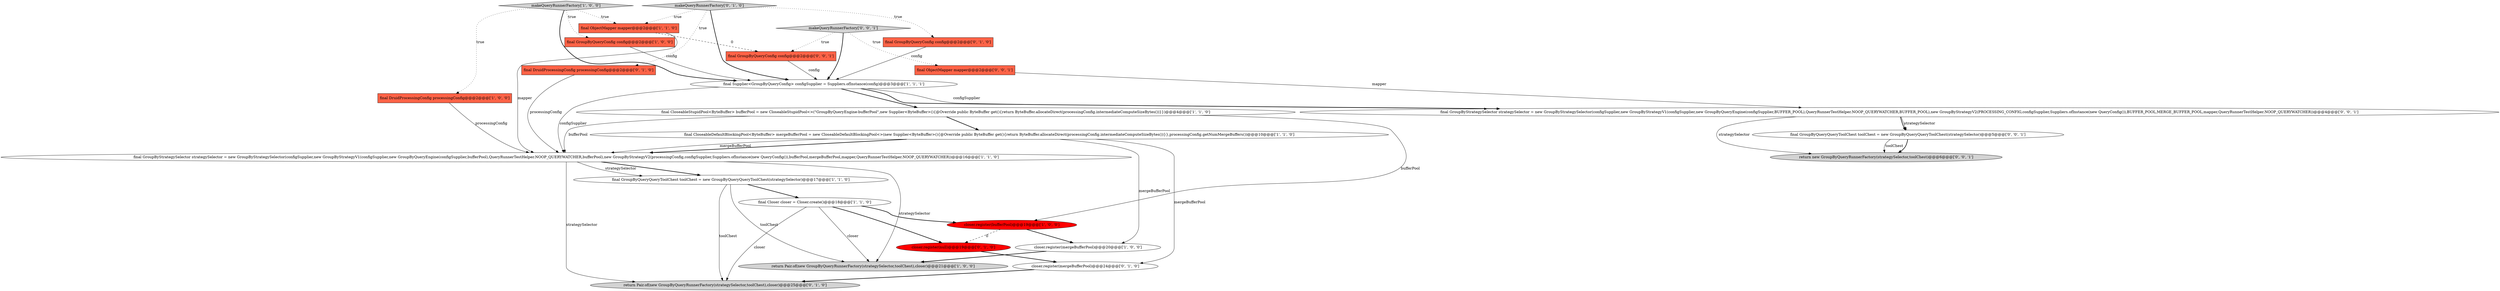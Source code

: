 digraph {
4 [style = filled, label = "makeQueryRunnerFactory['1', '0', '0']", fillcolor = lightgray, shape = diamond image = "AAA0AAABBB1BBB"];
1 [style = filled, label = "closer.register(bufferPool)@@@19@@@['1', '0', '0']", fillcolor = red, shape = ellipse image = "AAA1AAABBB1BBB"];
3 [style = filled, label = "final CloseableStupidPool<ByteBuffer> bufferPool = new CloseableStupidPool<>(\"GroupByQueryEngine-bufferPool\",new Supplier<ByteBuffer>(){@Override public ByteBuffer get(){return ByteBuffer.allocateDirect(processingConfig.intermediateComputeSizeBytes())}})@@@4@@@['1', '1', '0']", fillcolor = white, shape = ellipse image = "AAA0AAABBB1BBB"];
14 [style = filled, label = "closer.register(null)@@@19@@@['0', '1', '0']", fillcolor = red, shape = ellipse image = "AAA1AAABBB2BBB"];
19 [style = filled, label = "final ObjectMapper mapper@@@2@@@['0', '0', '1']", fillcolor = tomato, shape = box image = "AAA0AAABBB3BBB"];
21 [style = filled, label = "final GroupByQueryConfig config@@@2@@@['0', '0', '1']", fillcolor = tomato, shape = box image = "AAA0AAABBB3BBB"];
7 [style = filled, label = "final GroupByQueryQueryToolChest toolChest = new GroupByQueryQueryToolChest(strategySelector)@@@17@@@['1', '1', '0']", fillcolor = white, shape = ellipse image = "AAA0AAABBB1BBB"];
20 [style = filled, label = "return new GroupByQueryRunnerFactory(strategySelector,toolChest)@@@6@@@['0', '0', '1']", fillcolor = lightgray, shape = ellipse image = "AAA0AAABBB3BBB"];
11 [style = filled, label = "final Closer closer = Closer.create()@@@18@@@['1', '1', '0']", fillcolor = white, shape = ellipse image = "AAA0AAABBB1BBB"];
22 [style = filled, label = "final GroupByStrategySelector strategySelector = new GroupByStrategySelector(configSupplier,new GroupByStrategyV1(configSupplier,new GroupByQueryEngine(configSupplier,BUFFER_POOL),QueryRunnerTestHelper.NOOP_QUERYWATCHER,BUFFER_POOL),new GroupByStrategyV2(PROCESSING_CONFIG,configSupplier,Suppliers.ofInstance(new QueryConfig()),BUFFER_POOL,MERGE_BUFFER_POOL,mapper,QueryRunnerTestHelper.NOOP_QUERYWATCHER))@@@4@@@['0', '0', '1']", fillcolor = white, shape = ellipse image = "AAA0AAABBB3BBB"];
18 [style = filled, label = "final GroupByQueryConfig config@@@2@@@['0', '1', '0']", fillcolor = tomato, shape = box image = "AAA0AAABBB2BBB"];
13 [style = filled, label = "makeQueryRunnerFactory['0', '1', '0']", fillcolor = lightgray, shape = diamond image = "AAA0AAABBB2BBB"];
9 [style = filled, label = "final GroupByStrategySelector strategySelector = new GroupByStrategySelector(configSupplier,new GroupByStrategyV1(configSupplier,new GroupByQueryEngine(configSupplier,bufferPool),QueryRunnerTestHelper.NOOP_QUERYWATCHER,bufferPool),new GroupByStrategyV2(processingConfig,configSupplier,Suppliers.ofInstance(new QueryConfig()),bufferPool,mergeBufferPool,mapper,QueryRunnerTestHelper.NOOP_QUERYWATCHER))@@@16@@@['1', '1', '0']", fillcolor = white, shape = ellipse image = "AAA0AAABBB1BBB"];
5 [style = filled, label = "final GroupByQueryConfig config@@@2@@@['1', '0', '0']", fillcolor = tomato, shape = box image = "AAA0AAABBB1BBB"];
2 [style = filled, label = "return Pair.of(new GroupByQueryRunnerFactory(strategySelector,toolChest),closer)@@@21@@@['1', '0', '0']", fillcolor = lightgray, shape = ellipse image = "AAA0AAABBB1BBB"];
23 [style = filled, label = "final GroupByQueryQueryToolChest toolChest = new GroupByQueryQueryToolChest(strategySelector)@@@5@@@['0', '0', '1']", fillcolor = white, shape = ellipse image = "AAA0AAABBB3BBB"];
17 [style = filled, label = "closer.register(mergeBufferPool)@@@24@@@['0', '1', '0']", fillcolor = white, shape = ellipse image = "AAA0AAABBB2BBB"];
0 [style = filled, label = "final CloseableDefaultBlockingPool<ByteBuffer> mergeBufferPool = new CloseableDefaultBlockingPool<>(new Supplier<ByteBuffer>(){@Override public ByteBuffer get(){return ByteBuffer.allocateDirect(processingConfig.intermediateComputeSizeBytes())}},processingConfig.getNumMergeBuffers())@@@10@@@['1', '1', '0']", fillcolor = white, shape = ellipse image = "AAA0AAABBB1BBB"];
15 [style = filled, label = "return Pair.of(new GroupByQueryRunnerFactory(strategySelector,toolChest),closer)@@@25@@@['0', '1', '0']", fillcolor = lightgray, shape = ellipse image = "AAA0AAABBB2BBB"];
8 [style = filled, label = "final Supplier<GroupByQueryConfig> configSupplier = Suppliers.ofInstance(config)@@@3@@@['1', '1', '1']", fillcolor = white, shape = ellipse image = "AAA0AAABBB1BBB"];
10 [style = filled, label = "final ObjectMapper mapper@@@2@@@['1', '1', '0']", fillcolor = tomato, shape = box image = "AAA0AAABBB1BBB"];
6 [style = filled, label = "final DruidProcessingConfig processingConfig@@@2@@@['1', '0', '0']", fillcolor = tomato, shape = box image = "AAA0AAABBB1BBB"];
16 [style = filled, label = "final DruidProcessingConfig processingConfig@@@2@@@['0', '1', '0']", fillcolor = tomato, shape = box image = "AAA0AAABBB2BBB"];
24 [style = filled, label = "makeQueryRunnerFactory['0', '0', '1']", fillcolor = lightgray, shape = diamond image = "AAA0AAABBB3BBB"];
12 [style = filled, label = "closer.register(mergeBufferPool)@@@20@@@['1', '0', '0']", fillcolor = white, shape = ellipse image = "AAA0AAABBB1BBB"];
11->2 [style = solid, label="closer"];
4->6 [style = dotted, label="true"];
4->5 [style = dotted, label="true"];
13->16 [style = dotted, label="true"];
22->20 [style = solid, label="strategySelector"];
13->18 [style = dotted, label="true"];
0->9 [style = bold, label=""];
23->20 [style = bold, label=""];
7->11 [style = bold, label=""];
10->21 [style = dashed, label="0"];
1->14 [style = dashed, label="0"];
11->14 [style = bold, label=""];
11->1 [style = bold, label=""];
4->10 [style = dotted, label="true"];
18->8 [style = solid, label="config"];
8->3 [style = bold, label=""];
0->17 [style = solid, label="mergeBufferPool"];
7->15 [style = solid, label="toolChest"];
8->22 [style = solid, label="configSupplier"];
14->17 [style = bold, label=""];
6->9 [style = solid, label="processingConfig"];
11->15 [style = solid, label="closer"];
9->7 [style = bold, label=""];
13->10 [style = dotted, label="true"];
23->20 [style = solid, label="toolChest"];
22->23 [style = bold, label=""];
19->22 [style = solid, label="mapper"];
21->8 [style = solid, label="config"];
3->1 [style = solid, label="bufferPool"];
3->0 [style = bold, label=""];
8->22 [style = bold, label=""];
8->9 [style = solid, label="configSupplier"];
16->9 [style = solid, label="processingConfig"];
12->2 [style = bold, label=""];
0->9 [style = solid, label="mergeBufferPool"];
5->8 [style = solid, label="config"];
9->15 [style = solid, label="strategySelector"];
9->7 [style = solid, label="strategySelector"];
17->15 [style = bold, label=""];
1->12 [style = bold, label=""];
3->9 [style = solid, label="bufferPool"];
10->9 [style = solid, label="mapper"];
9->2 [style = solid, label="strategySelector"];
4->8 [style = bold, label=""];
24->19 [style = dotted, label="true"];
0->12 [style = solid, label="mergeBufferPool"];
24->8 [style = bold, label=""];
13->8 [style = bold, label=""];
22->23 [style = solid, label="strategySelector"];
24->21 [style = dotted, label="true"];
7->2 [style = solid, label="toolChest"];
}
